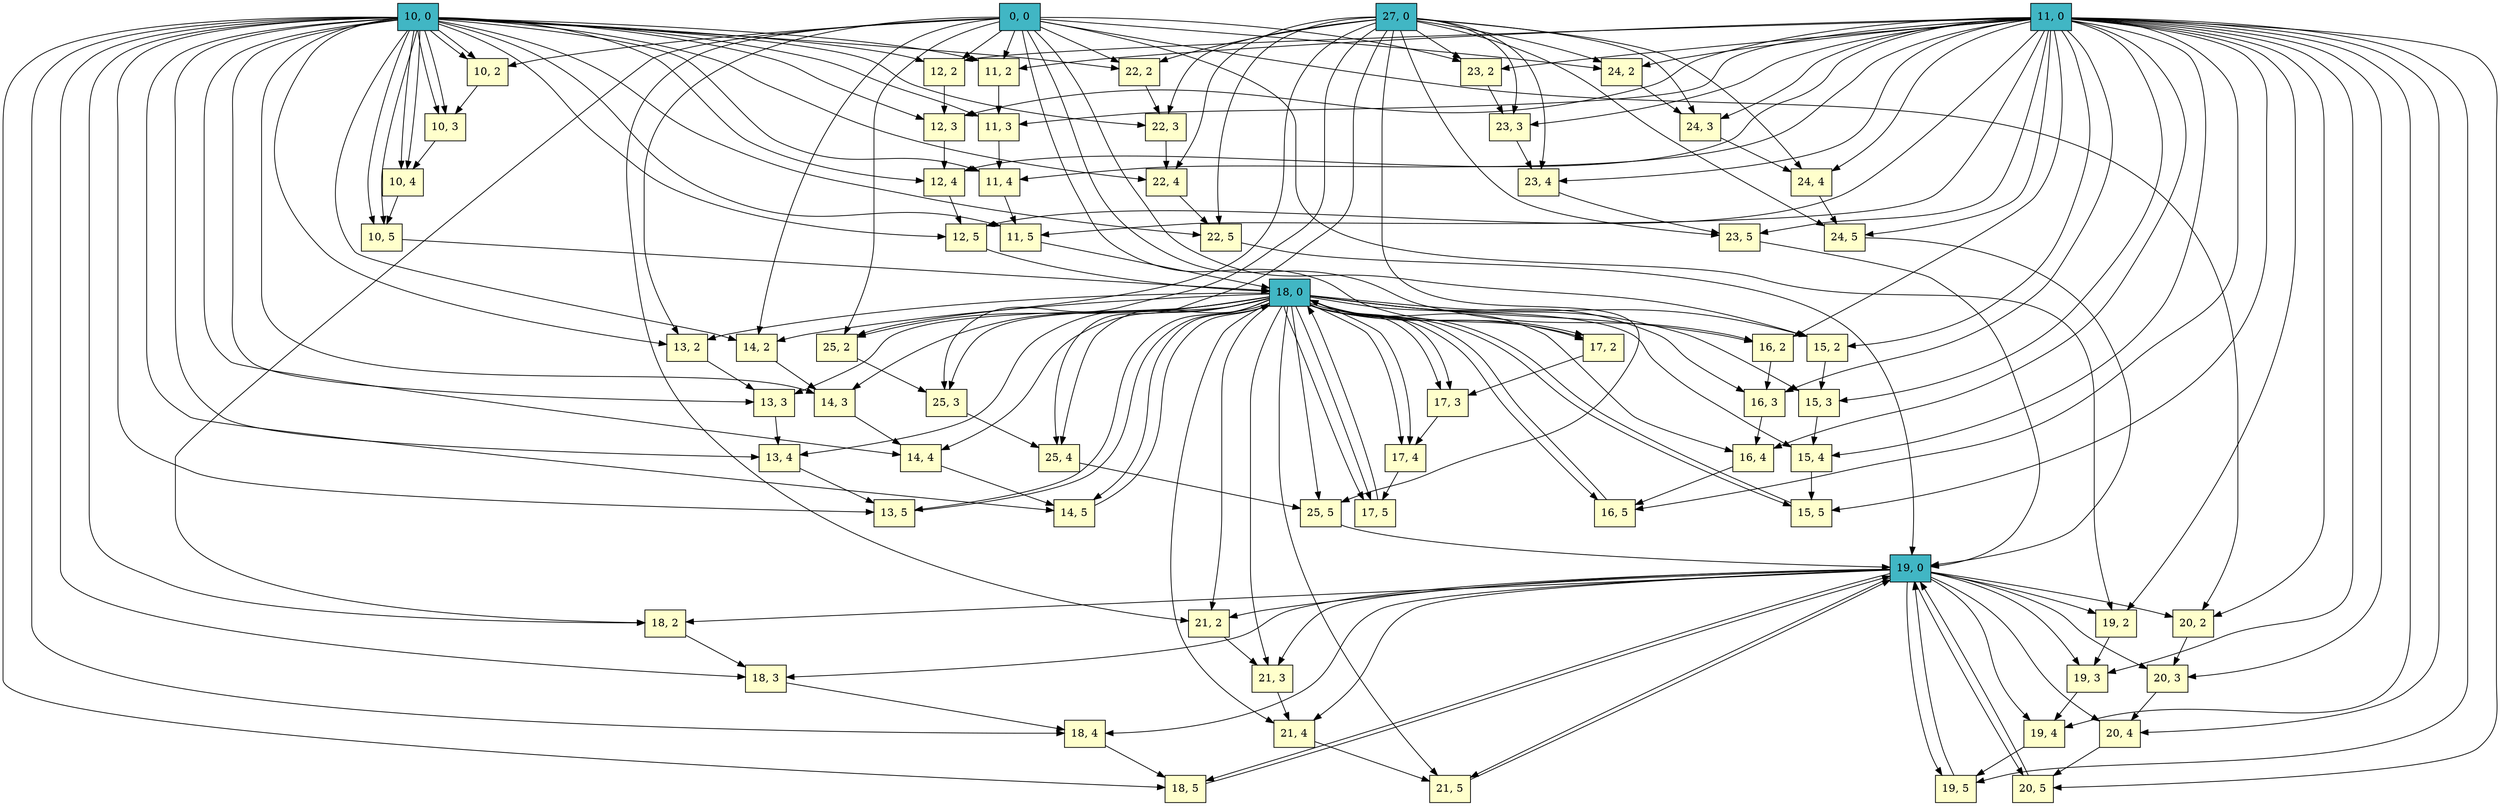 digraph unnamed {

	Node0x57005f0 [shape=record,pos="19,0!",style=filled,fillcolor="/ylgnbu5/3",label="{19, 0}"];
	Node0x57005f0 -> Node0x578a0c0;
	Node0x57005f0 -> Node0x5784f50;
	Node0x57005f0 -> Node0x577bb50;
	Node0x57005f0 -> Node0x57739c0;
	Node0x57005f0 -> Node0x5788c40;
	Node0x57005f0 -> Node0x5755820;
	Node0x57005f0 -> Node0x57796c0;
	Node0x57005f0 -> Node0x5772540;
	Node0x57005f0 -> Node0x57877c0;
	Node0x57005f0 -> Node0x574b3d0;
	Node0x57005f0 -> Node0x5777240;
	Node0x57005f0 -> Node0x57710c0;
	Node0x57005f0 -> Node0x57863e0;
	Node0x57005f0 -> Node0x575a680;
	Node0x57005f0 -> Node0x5774e40;
	Node0x57005f0 -> Node0x576fce0;
	Node0x571d140 [shape=record,pos="10,0!",style=filled,fillcolor="/ylgnbu5/3",label="{10, 0}"];
	Node0x571d140 -> Node0x573f050;
	Node0x571d140 -> Node0x5747be0;
	Node0x571d140 -> Node0x5742690;
	Node0x571d140 -> Node0x5702d00;
	Node0x571d140 -> Node0x5790200;
	Node0x571d140 -> Node0x57739c0;
	Node0x571d140 -> Node0x5754fd0;
	Node0x571d140 -> Node0x5702d00;
	Node0x571d140 -> Node0x573ac50;
	Node0x571d140 -> Node0x5746760;
	Node0x571d140 -> Node0x5741220;
	Node0x571d140 -> Node0x573a440;
	Node0x571d140 -> Node0x578ed80;
	Node0x571d140 -> Node0x5772540;
	Node0x571d140 -> Node0x5753b50;
	Node0x571d140 -> Node0x573a440;
	Node0x571d140 -> Node0x574a420;
	Node0x571d140 -> Node0x5744ee0;
	Node0x571d140 -> Node0x573f9c0;
	Node0x571d140 -> Node0x5738f60;
	Node0x571d140 -> Node0x578d930;
	Node0x571d140 -> Node0x57710c0;
	Node0x571d140 -> Node0x573c6a0;
	Node0x571d140 -> Node0x5738f60;
	Node0x571d140 -> Node0x5749050;
	Node0x571d140 -> Node0x5743b10;
	Node0x571d140 -> Node0x5700360;
	Node0x571d140 -> Node0x5711f10;
	Node0x571d140 -> Node0x575ca40;
	Node0x571d140 -> Node0x576fce0;
	Node0x571d140 -> Node0x573dba0;
	Node0x571d140 -> Node0x5711f10;
	Node0x57208c0 [shape=record,pos="27,0!",style=filled,fillcolor="/ylgnbu5/3",label="{27, 0}"];
	Node0x57208c0 -> Node0x57a6690;
	Node0x57208c0 -> Node0x57a0520;
	Node0x57208c0 -> Node0x5798390;
	Node0x57208c0 -> Node0x5790200;
	Node0x57208c0 -> Node0x57a5210;
	Node0x57208c0 -> Node0x579e090;
	Node0x57208c0 -> Node0x5796f10;
	Node0x57208c0 -> Node0x578ed80;
	Node0x57208c0 -> Node0x57a3d90;
	Node0x57208c0 -> Node0x579cc10;
	Node0x57208c0 -> Node0x5793a70;
	Node0x57208c0 -> Node0x578d930;
	Node0x57208c0 -> Node0x57a19a0;
	Node0x57208c0 -> Node0x579b830;
	Node0x57208c0 -> Node0x5792690;
	Node0x57208c0 -> Node0x575ca40;
	Node0x5720ac0 [shape=record,pos="18,0!",style=filled,fillcolor="/ylgnbu5/3",label="{18, 0}"];
	Node0x5720ac0 -> Node0x576e860;
	Node0x5720ac0 -> Node0x5768750;
	Node0x5720ac0 -> Node0x57605f0;
	Node0x5720ac0 -> Node0x5754fd0;
	Node0x5720ac0 -> Node0x576d3e0;
	Node0x5720ac0 -> Node0x57662c0;
	Node0x5720ac0 -> Node0x575c960;
	Node0x5720ac0 -> Node0x5753b50;
	Node0x5720ac0 -> Node0x576af60;
	Node0x5720ac0 -> Node0x5764e50;
	Node0x5720ac0 -> Node0x5750e40;
	Node0x5720ac0 -> Node0x573c6a0;
	Node0x5720ac0 -> Node0x5769ba0;
	Node0x5720ac0 -> Node0x5762a70;
	Node0x5720ac0 -> Node0x5750d60;
	Node0x5720ac0 -> Node0x573dba0;
	Node0x5720ac0 -> Node0x57a6690;
	Node0x5720ac0 -> Node0x578a0c0;
	Node0x5720ac0 -> Node0x576e860;
	Node0x5720ac0 -> Node0x573f050;
	Node0x5720ac0 -> Node0x57a5210;
	Node0x5720ac0 -> Node0x5788c40;
	Node0x5720ac0 -> Node0x576d3e0;
	Node0x5720ac0 -> Node0x573ac50;
	Node0x5720ac0 -> Node0x57a3d90;
	Node0x5720ac0 -> Node0x57877c0;
	Node0x5720ac0 -> Node0x576af60;
	Node0x5720ac0 -> Node0x574a420;
	Node0x5720ac0 -> Node0x57a19a0;
	Node0x5720ac0 -> Node0x57863e0;
	Node0x5720ac0 -> Node0x5769ba0;
	Node0x5720ac0 -> Node0x5749050;
	Node0x57254d0 [shape=record,pos="11,0!",style=filled,fillcolor="/ylgnbu5/3",label="{11, 0}"];
	Node0x57254d0 -> Node0x57a0520;
	Node0x57254d0 -> Node0x5784f50;
	Node0x57254d0 -> Node0x5768750;
	Node0x57254d0 -> Node0x5747be0;
	Node0x57254d0 -> Node0x579e090;
	Node0x57254d0 -> Node0x5755820;
	Node0x57254d0 -> Node0x57662c0;
	Node0x57254d0 -> Node0x5746760;
	Node0x57254d0 -> Node0x579cc10;
	Node0x57254d0 -> Node0x574b3d0;
	Node0x57254d0 -> Node0x5764e50;
	Node0x57254d0 -> Node0x5744ee0;
	Node0x57254d0 -> Node0x579b830;
	Node0x57254d0 -> Node0x575a680;
	Node0x57254d0 -> Node0x5762a70;
	Node0x57254d0 -> Node0x5743b10;
	Node0x57254d0 -> Node0x5798390;
	Node0x57254d0 -> Node0x577bb50;
	Node0x57254d0 -> Node0x57605f0;
	Node0x57254d0 -> Node0x5742690;
	Node0x57254d0 -> Node0x5796f10;
	Node0x57254d0 -> Node0x57796c0;
	Node0x57254d0 -> Node0x575c960;
	Node0x57254d0 -> Node0x5741220;
	Node0x57254d0 -> Node0x5793a70;
	Node0x57254d0 -> Node0x5777240;
	Node0x57254d0 -> Node0x5750e40;
	Node0x57254d0 -> Node0x573f9c0;
	Node0x57254d0 -> Node0x5792690;
	Node0x57254d0 -> Node0x5774e40;
	Node0x57254d0 -> Node0x5750d60;
	Node0x57254d0 -> Node0x5700360;
	Node0x5726490 [shape=record,pos="0,0!",style=filled,fillcolor="/ylgnbu5/3",label="{0, 0}"];
	Node0x5726490 -> Node0x57a19a0;
	Node0x5726490 -> Node0x579b830;
	Node0x5726490 -> Node0x5792690;
	Node0x5726490 -> Node0x575ca40;
	Node0x5726490 -> Node0x57863e0;
	Node0x5726490 -> Node0x575a680;
	Node0x5726490 -> Node0x5774e40;
	Node0x5726490 -> Node0x576fce0;
	Node0x5726490 -> Node0x5769ba0;
	Node0x5726490 -> Node0x5762a70;
	Node0x5726490 -> Node0x5750d60;
	Node0x5726490 -> Node0x573dba0;
	Node0x5726490 -> Node0x5749050;
	Node0x5726490 -> Node0x5743b10;
	Node0x5726490 -> Node0x5700360;
	Node0x5726490 -> Node0x5711f10;
	Node0x5711f10 [shape=record,pos="10,2!",style=filled,fillcolor="/ylgnbu5/1",label="{10, 2}"];
	Node0x5711f10 -> Node0x5738f60;
	Node0x5738f60 [shape=record,pos="10,3!",style=filled,fillcolor="/ylgnbu5/1",label="{10, 3}"];
	Node0x5738f60 -> Node0x573a440;
	Node0x573a440 [shape=record,pos="10,4!",style=filled,fillcolor="/ylgnbu5/1",label="{10, 4}"];
	Node0x573a440 -> Node0x5702d00;
	Node0x5702d00 [shape=record,pos="10,5!",style=filled,fillcolor="/ylgnbu5/1",label="{10, 5}"];
	Node0x5702d00 -> Node0x5720ac0;
	Node0x5700360 [shape=record,pos="11,2!",style=filled,fillcolor="/ylgnbu5/1",label="{11, 2}"];
	Node0x5700360 -> Node0x573f9c0;
	Node0x573f9c0 [shape=record,pos="11,3!",style=filled,fillcolor="/ylgnbu5/1",label="{11, 3}"];
	Node0x573f9c0 -> Node0x5741220;
	Node0x5741220 [shape=record,pos="11,4!",style=filled,fillcolor="/ylgnbu5/1",label="{11, 4}"];
	Node0x5741220 -> Node0x5742690;
	Node0x5742690 [shape=record,pos="11,5!",style=filled,fillcolor="/ylgnbu5/1",label="{11, 5}"];
	Node0x5742690 -> Node0x5720ac0;
	Node0x5743b10 [shape=record,pos="12,2!",style=filled,fillcolor="/ylgnbu5/1",label="{12, 2}"];
	Node0x5743b10 -> Node0x5744ee0;
	Node0x5744ee0 [shape=record,pos="12,3!",style=filled,fillcolor="/ylgnbu5/1",label="{12, 3}"];
	Node0x5744ee0 -> Node0x5746760;
	Node0x5746760 [shape=record,pos="12,4!",style=filled,fillcolor="/ylgnbu5/1",label="{12, 4}"];
	Node0x5746760 -> Node0x5747be0;
	Node0x5747be0 [shape=record,pos="12,5!",style=filled,fillcolor="/ylgnbu5/1",label="{12, 5}"];
	Node0x5747be0 -> Node0x5720ac0;
	Node0x5749050 [shape=record,pos="13,2!",style=filled,fillcolor="/ylgnbu5/1",label="{13, 2}"];
	Node0x5749050 -> Node0x574a420;
	Node0x574a420 [shape=record,pos="13,3!",style=filled,fillcolor="/ylgnbu5/1",label="{13, 3}"];
	Node0x574a420 -> Node0x573ac50;
	Node0x573ac50 [shape=record,pos="13,4!",style=filled,fillcolor="/ylgnbu5/1",label="{13, 4}"];
	Node0x573ac50 -> Node0x573f050;
	Node0x573f050 [shape=record,pos="13,5!",style=filled,fillcolor="/ylgnbu5/1",label="{13, 5}"];
	Node0x573f050 -> Node0x5720ac0;
	Node0x573dba0 [shape=record,pos="14,2!",style=filled,fillcolor="/ylgnbu5/1",label="{14, 2}"];
	Node0x573dba0 -> Node0x573c6a0;
	Node0x573c6a0 [shape=record,pos="14,3!",style=filled,fillcolor="/ylgnbu5/1",label="{14, 3}"];
	Node0x573c6a0 -> Node0x5753b50;
	Node0x5753b50 [shape=record,pos="14,4!",style=filled,fillcolor="/ylgnbu5/1",label="{14, 4}"];
	Node0x5753b50 -> Node0x5754fd0;
	Node0x5754fd0 [shape=record,pos="14,5!",style=filled,fillcolor="/ylgnbu5/1",label="{14, 5}"];
	Node0x5754fd0 -> Node0x5720ac0;
	Node0x5750d60 [shape=record,pos="15,2!",style=filled,fillcolor="/ylgnbu5/1",label="{15, 2}"];
	Node0x5750d60 -> Node0x5750e40;
	Node0x5750e40 [shape=record,pos="15,3!",style=filled,fillcolor="/ylgnbu5/1",label="{15, 3}"];
	Node0x5750e40 -> Node0x575c960;
	Node0x575c960 [shape=record,pos="15,4!",style=filled,fillcolor="/ylgnbu5/1",label="{15, 4}"];
	Node0x575c960 -> Node0x57605f0;
	Node0x57605f0 [shape=record,pos="15,5!",style=filled,fillcolor="/ylgnbu5/1",label="{15, 5}"];
	Node0x57605f0 -> Node0x5720ac0;
	Node0x5762a70 [shape=record,pos="16,2!",style=filled,fillcolor="/ylgnbu5/1",label="{16, 2}"];
	Node0x5762a70 -> Node0x5764e50;
	Node0x5764e50 [shape=record,pos="16,3!",style=filled,fillcolor="/ylgnbu5/1",label="{16, 3}"];
	Node0x5764e50 -> Node0x57662c0;
	Node0x57662c0 [shape=record,pos="16,4!",style=filled,fillcolor="/ylgnbu5/1",label="{16, 4}"];
	Node0x57662c0 -> Node0x5768750;
	Node0x5768750 [shape=record,pos="16,5!",style=filled,fillcolor="/ylgnbu5/1",label="{16, 5}"];
	Node0x5768750 -> Node0x5720ac0;
	Node0x5769ba0 [shape=record,pos="17,2!",style=filled,fillcolor="/ylgnbu5/1",label="{17, 2}"];
	Node0x5769ba0 -> Node0x576af60;
	Node0x576af60 [shape=record,pos="17,3!",style=filled,fillcolor="/ylgnbu5/1",label="{17, 3}"];
	Node0x576af60 -> Node0x576d3e0;
	Node0x576d3e0 [shape=record,pos="17,4!",style=filled,fillcolor="/ylgnbu5/1",label="{17, 4}"];
	Node0x576d3e0 -> Node0x576e860;
	Node0x576e860 [shape=record,pos="17,5!",style=filled,fillcolor="/ylgnbu5/1",label="{17, 5}"];
	Node0x576e860 -> Node0x5720ac0;
	Node0x576fce0 [shape=record,pos="18,2!",style=filled,fillcolor="/ylgnbu5/1",label="{18, 2}"];
	Node0x576fce0 -> Node0x57710c0;
	Node0x57710c0 [shape=record,pos="18,3!",style=filled,fillcolor="/ylgnbu5/1",label="{18, 3}"];
	Node0x57710c0 -> Node0x5772540;
	Node0x5772540 [shape=record,pos="18,4!",style=filled,fillcolor="/ylgnbu5/1",label="{18, 4}"];
	Node0x5772540 -> Node0x57739c0;
	Node0x57739c0 [shape=record,pos="18,5!",style=filled,fillcolor="/ylgnbu5/1",label="{18, 5}"];
	Node0x57739c0 -> Node0x57005f0;
	Node0x5774e40 [shape=record,pos="19,2!",style=filled,fillcolor="/ylgnbu5/1",label="{19, 2}"];
	Node0x5774e40 -> Node0x5777240;
	Node0x5777240 [shape=record,pos="19,3!",style=filled,fillcolor="/ylgnbu5/1",label="{19, 3}"];
	Node0x5777240 -> Node0x57796c0;
	Node0x57796c0 [shape=record,pos="19,4!",style=filled,fillcolor="/ylgnbu5/1",label="{19, 4}"];
	Node0x57796c0 -> Node0x577bb50;
	Node0x577bb50 [shape=record,pos="19,5!",style=filled,fillcolor="/ylgnbu5/1",label="{19, 5}"];
	Node0x577bb50 -> Node0x57005f0;
	Node0x575a680 [shape=record,pos="20,2!",style=filled,fillcolor="/ylgnbu5/1",label="{20, 2}"];
	Node0x575a680 -> Node0x574b3d0;
	Node0x574b3d0 [shape=record,pos="20,3!",style=filled,fillcolor="/ylgnbu5/1",label="{20, 3}"];
	Node0x574b3d0 -> Node0x5755820;
	Node0x5755820 [shape=record,pos="20,4!",style=filled,fillcolor="/ylgnbu5/1",label="{20, 4}"];
	Node0x5755820 -> Node0x5784f50;
	Node0x5784f50 [shape=record,pos="20,5!",style=filled,fillcolor="/ylgnbu5/1",label="{20, 5}"];
	Node0x5784f50 -> Node0x57005f0;
	Node0x57863e0 [shape=record,pos="21,2!",style=filled,fillcolor="/ylgnbu5/1",label="{21, 2}"];
	Node0x57863e0 -> Node0x57877c0;
	Node0x57877c0 [shape=record,pos="21,3!",style=filled,fillcolor="/ylgnbu5/1",label="{21, 3}"];
	Node0x57877c0 -> Node0x5788c40;
	Node0x5788c40 [shape=record,pos="21,4!",style=filled,fillcolor="/ylgnbu5/1",label="{21, 4}"];
	Node0x5788c40 -> Node0x578a0c0;
	Node0x578a0c0 [shape=record,pos="21,5!",style=filled,fillcolor="/ylgnbu5/1",label="{21, 5}"];
	Node0x578a0c0 -> Node0x57005f0;
	Node0x575ca40 [shape=record,pos="22,2!",style=filled,fillcolor="/ylgnbu5/1",label="{22, 2}"];
	Node0x575ca40 -> Node0x578d930;
	Node0x578d930 [shape=record,pos="22,3!",style=filled,fillcolor="/ylgnbu5/1",label="{22, 3}"];
	Node0x578d930 -> Node0x578ed80;
	Node0x578ed80 [shape=record,pos="22,4!",style=filled,fillcolor="/ylgnbu5/1",label="{22, 4}"];
	Node0x578ed80 -> Node0x5790200;
	Node0x5790200 [shape=record,pos="22,5!",style=filled,fillcolor="/ylgnbu5/1",label="{22, 5}"];
	Node0x5790200 -> Node0x57005f0;
	Node0x5792690 [shape=record,pos="23,2!",style=filled,fillcolor="/ylgnbu5/1",label="{23, 2}"];
	Node0x5792690 -> Node0x5793a70;
	Node0x5793a70 [shape=record,pos="23,3!",style=filled,fillcolor="/ylgnbu5/1",label="{23, 3}"];
	Node0x5793a70 -> Node0x5796f10;
	Node0x5796f10 [shape=record,pos="23,4!",style=filled,fillcolor="/ylgnbu5/1",label="{23, 4}"];
	Node0x5796f10 -> Node0x5798390;
	Node0x5798390 [shape=record,pos="23,5!",style=filled,fillcolor="/ylgnbu5/1",label="{23, 5}"];
	Node0x5798390 -> Node0x57005f0;
	Node0x579b830 [shape=record,pos="24,2!",style=filled,fillcolor="/ylgnbu5/1",label="{24, 2}"];
	Node0x579b830 -> Node0x579cc10;
	Node0x579cc10 [shape=record,pos="24,3!",style=filled,fillcolor="/ylgnbu5/1",label="{24, 3}"];
	Node0x579cc10 -> Node0x579e090;
	Node0x579e090 [shape=record,pos="24,4!",style=filled,fillcolor="/ylgnbu5/1",label="{24, 4}"];
	Node0x579e090 -> Node0x57a0520;
	Node0x57a0520 [shape=record,pos="24,5!",style=filled,fillcolor="/ylgnbu5/1",label="{24, 5}"];
	Node0x57a0520 -> Node0x57005f0;
	Node0x57a19a0 [shape=record,pos="25,2!",style=filled,fillcolor="/ylgnbu5/1",label="{25, 2}"];
	Node0x57a19a0 -> Node0x57a3d90;
	Node0x57a3d90 [shape=record,pos="25,3!",style=filled,fillcolor="/ylgnbu5/1",label="{25, 3}"];
	Node0x57a3d90 -> Node0x57a5210;
	Node0x57a5210 [shape=record,pos="25,4!",style=filled,fillcolor="/ylgnbu5/1",label="{25, 4}"];
	Node0x57a5210 -> Node0x57a6690;
	Node0x57a6690 [shape=record,pos="25,5!",style=filled,fillcolor="/ylgnbu5/1",label="{25, 5}"];
	Node0x57a6690 -> Node0x57005f0;
}
